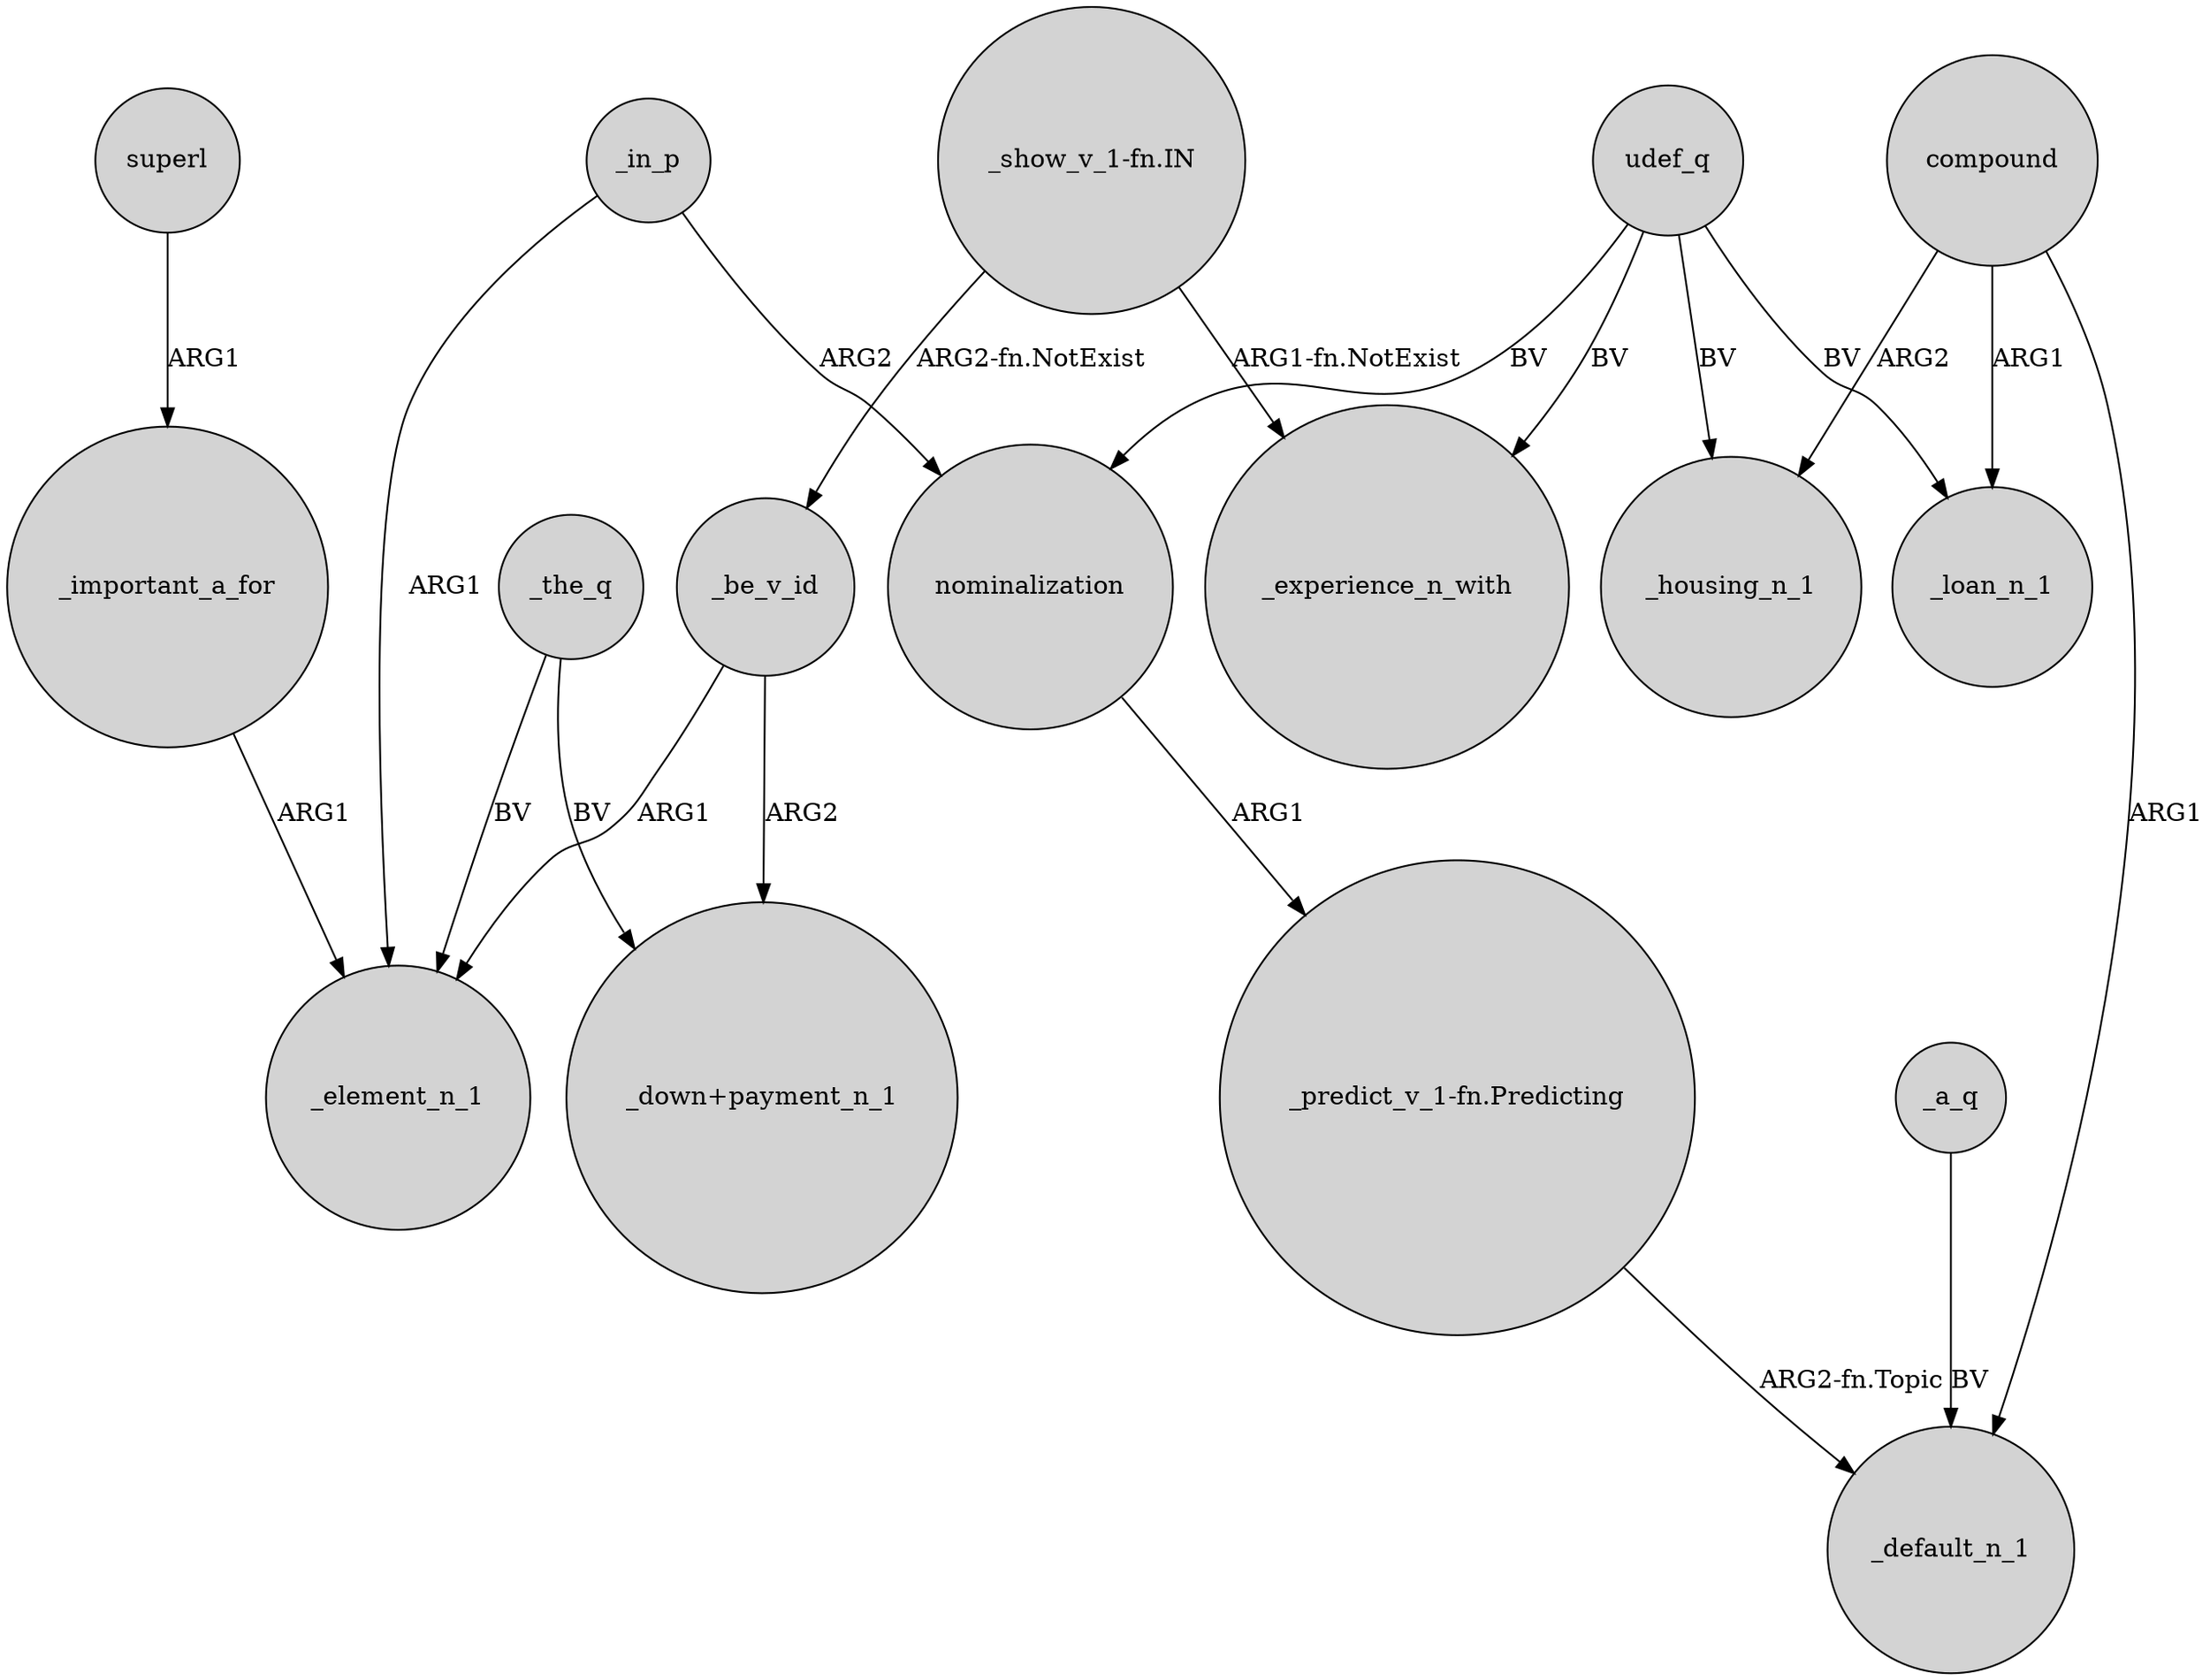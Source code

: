 digraph {
	node [shape=circle style=filled]
	_the_q -> "_down+payment_n_1" [label=BV]
	udef_q -> _experience_n_with [label=BV]
	udef_q -> _housing_n_1 [label=BV]
	superl -> _important_a_for [label=ARG1]
	"_show_v_1-fn.IN" -> _be_v_id [label="ARG2-fn.NotExist"]
	_in_p -> _element_n_1 [label=ARG1]
	_a_q -> _default_n_1 [label=BV]
	_be_v_id -> "_down+payment_n_1" [label=ARG2]
	compound -> _default_n_1 [label=ARG1]
	nominalization -> "_predict_v_1-fn.Predicting" [label=ARG1]
	compound -> _loan_n_1 [label=ARG1]
	udef_q -> nominalization [label=BV]
	compound -> _housing_n_1 [label=ARG2]
	_be_v_id -> _element_n_1 [label=ARG1]
	"_show_v_1-fn.IN" -> _experience_n_with [label="ARG1-fn.NotExist"]
	_in_p -> nominalization [label=ARG2]
	"_predict_v_1-fn.Predicting" -> _default_n_1 [label="ARG2-fn.Topic"]
	_the_q -> _element_n_1 [label=BV]
	udef_q -> _loan_n_1 [label=BV]
	_important_a_for -> _element_n_1 [label=ARG1]
}
